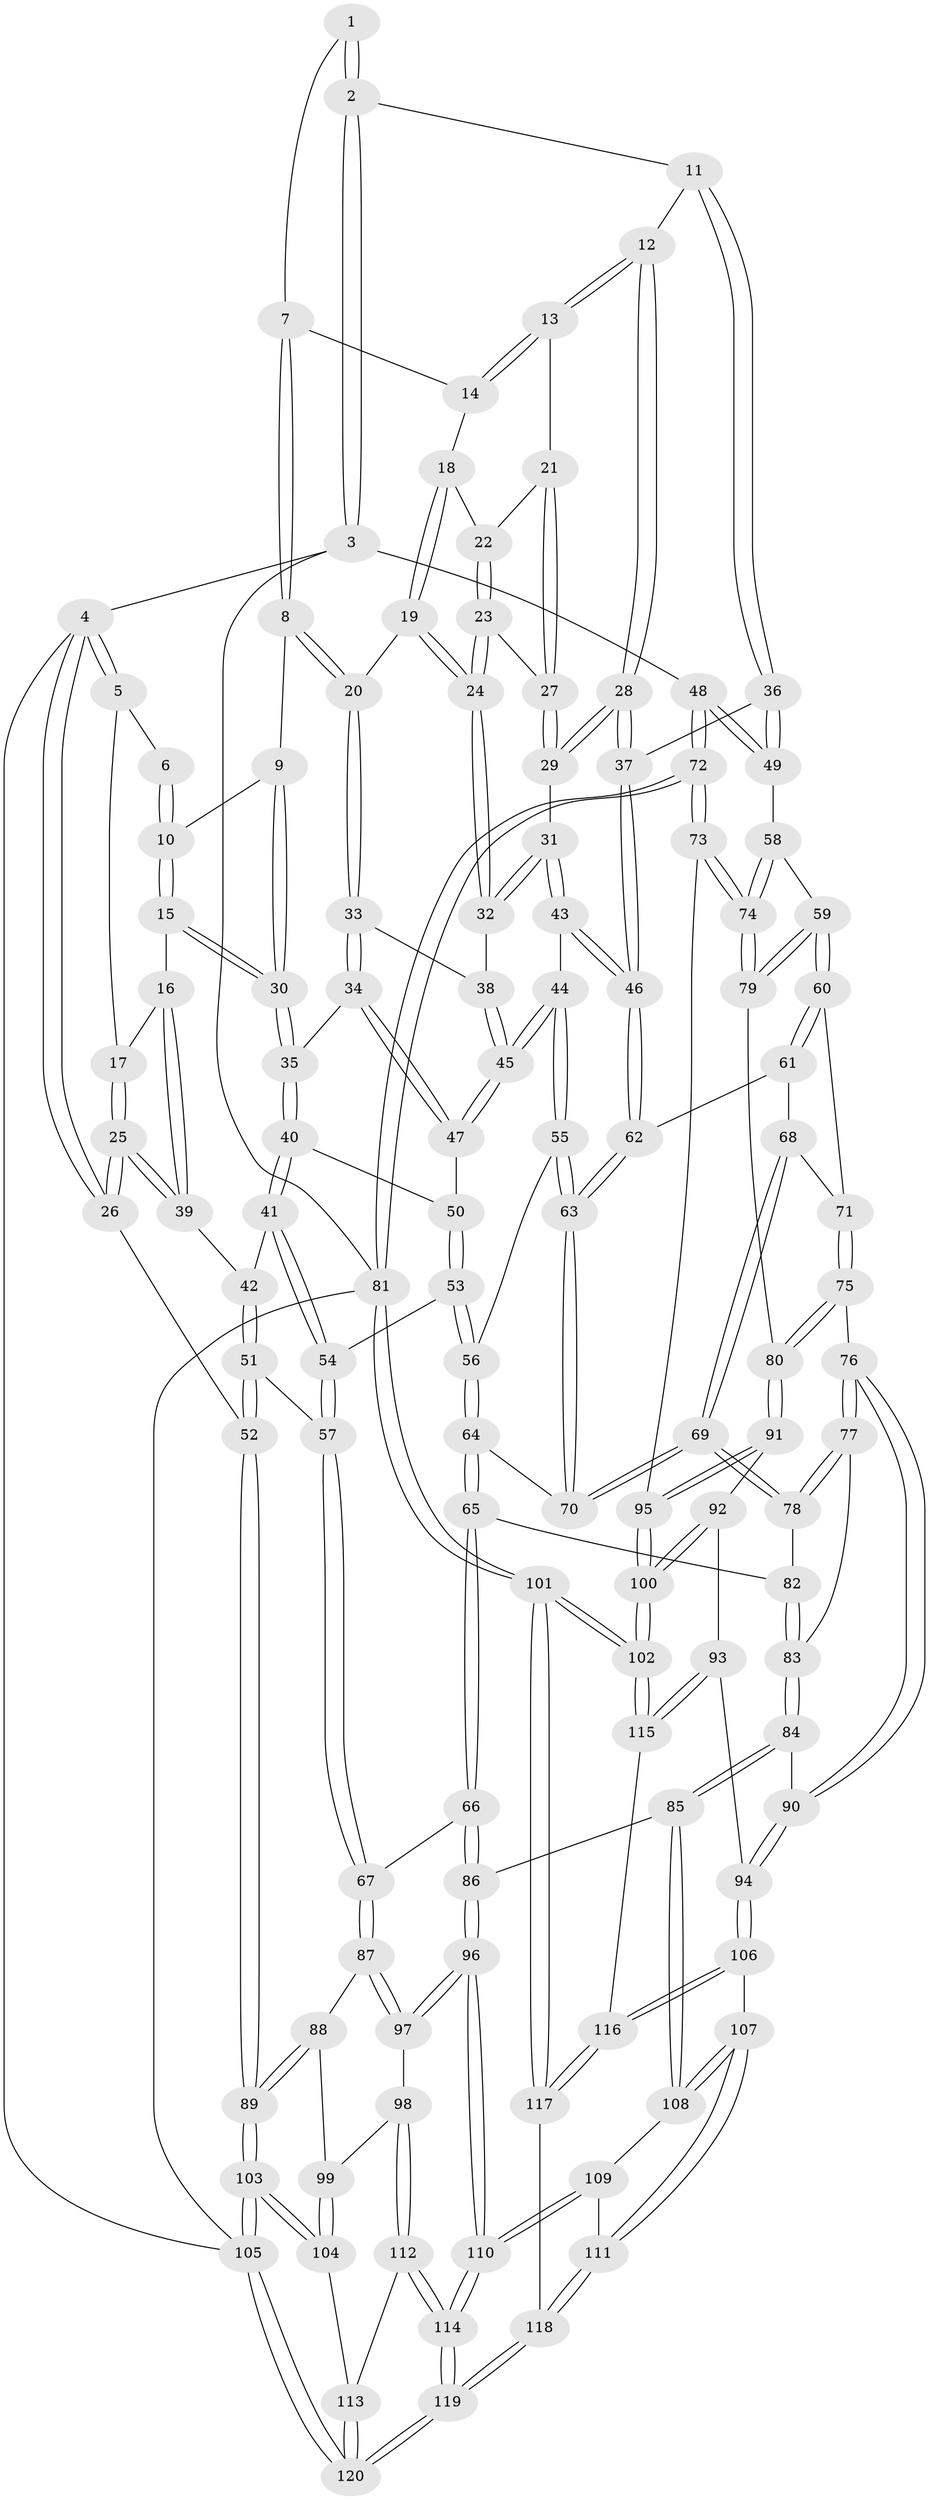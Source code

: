 // coarse degree distribution, {3: 0.36666666666666664, 6: 0.016666666666666666, 4: 0.5666666666666667, 2: 0.016666666666666666, 5: 0.03333333333333333}
// Generated by graph-tools (version 1.1) at 2025/38/03/04/25 23:38:25]
// undirected, 120 vertices, 297 edges
graph export_dot {
  node [color=gray90,style=filled];
  1 [pos="+0.5730176799569169+0"];
  2 [pos="+1+0"];
  3 [pos="+1+0"];
  4 [pos="+0+0"];
  5 [pos="+0+0"];
  6 [pos="+0.21152679801892998+0"];
  7 [pos="+0.5697023851369718+0"];
  8 [pos="+0.42029167745860607+0.10368116813880887"];
  9 [pos="+0.3663607784541232+0.09048039583006084"];
  10 [pos="+0.25128203954968137+0"];
  11 [pos="+0.9581164263751589+0"];
  12 [pos="+0.778346148428391+0.0936799542734921"];
  13 [pos="+0.6382952374426845+0.05235678304552749"];
  14 [pos="+0.5976980109665133+0"];
  15 [pos="+0.17581000655546217+0.15282361734627178"];
  16 [pos="+0.15993362855784038+0.15941963326406297"];
  17 [pos="+0.06756155223547518+0.0854346915357731"];
  18 [pos="+0.5507563888568155+0.07359925462333165"];
  19 [pos="+0.49363009747456876+0.15225065220798048"];
  20 [pos="+0.4234886473652502+0.10759626012552037"];
  21 [pos="+0.632744217644746+0.11013233127357618"];
  22 [pos="+0.5815882298888924+0.11863534028347947"];
  23 [pos="+0.5414004913007929+0.1477532351915033"];
  24 [pos="+0.5040374139718891+0.16938982685763887"];
  25 [pos="+0+0.23687791934330119"];
  26 [pos="+0+0.23861430923887125"];
  27 [pos="+0.6348572457713888+0.12334491743644928"];
  28 [pos="+0.7107273045787251+0.23276227263692703"];
  29 [pos="+0.6560095379134854+0.20648018028408238"];
  30 [pos="+0.29166875698691924+0.24903103363474333"];
  31 [pos="+0.5635639692912161+0.21732397945991325"];
  32 [pos="+0.5128809937338824+0.19326313954399463"];
  33 [pos="+0.3749814849459454+0.25112146837675714"];
  34 [pos="+0.367216842044416+0.25763568528462966"];
  35 [pos="+0.2943534517296717+0.254320251739717"];
  36 [pos="+0.8708594337802119+0.3028622937532611"];
  37 [pos="+0.7512054853650285+0.31446783640489395"];
  38 [pos="+0.48908627890142486+0.2210675589832287"];
  39 [pos="+0.07213121361971289+0.2488653532054665"];
  40 [pos="+0.2798227872688098+0.29358421117014905"];
  41 [pos="+0.2373791502953083+0.3622376965020689"];
  42 [pos="+0.12697713788355258+0.33599576942939025"];
  43 [pos="+0.5581494425834271+0.36987672957499196"];
  44 [pos="+0.48760533012262164+0.3802818550341415"];
  45 [pos="+0.4652158555271967+0.36741121565457346"];
  46 [pos="+0.6905329990748384+0.41328683330135413"];
  47 [pos="+0.4494248071173623+0.36557603739060013"];
  48 [pos="+1+0.4024507440294816"];
  49 [pos="+1+0.4048520129645741"];
  50 [pos="+0.4037279752071596+0.38753175865650336"];
  51 [pos="+0.034539608417256375+0.5283695917309935"];
  52 [pos="+0+0.5493497367009744"];
  53 [pos="+0.34463470932530593+0.4375577802699979"];
  54 [pos="+0.26994262477334174+0.45525114882059864"];
  55 [pos="+0.48002134516258016+0.4985396510479804"];
  56 [pos="+0.4383163335456489+0.5180758922468233"];
  57 [pos="+0.21704132076605745+0.5908731884197073"];
  58 [pos="+1+0.42593965696421904"];
  59 [pos="+0.810404157890156+0.548379659995958"];
  60 [pos="+0.7667670795198633+0.5092823374778377"];
  61 [pos="+0.7035421434139343+0.4347158102387782"];
  62 [pos="+0.6906947476892055+0.414863895050618"];
  63 [pos="+0.5586501075863632+0.5503043447434066"];
  64 [pos="+0.39918339249646495+0.5799335986943157"];
  65 [pos="+0.34568538258602904+0.6258582123978115"];
  66 [pos="+0.2528664116677326+0.6381404401668924"];
  67 [pos="+0.2423216661416555+0.6347255785175226"];
  68 [pos="+0.660883684155894+0.5715651853980492"];
  69 [pos="+0.5629742070780729+0.6135271946668576"];
  70 [pos="+0.5625709103700247+0.6121885224148768"];
  71 [pos="+0.6784789348024767+0.5932821387890015"];
  72 [pos="+1+0.8904436983145749"];
  73 [pos="+0.9238501453657552+0.7031235208700937"];
  74 [pos="+0.9158321679695697+0.6941974240791665"];
  75 [pos="+0.6708101299021482+0.6876294314227628"];
  76 [pos="+0.5905112058888436+0.6831065839692113"];
  77 [pos="+0.5757126034727967+0.6633717461025509"];
  78 [pos="+0.5673710097261306+0.6464295077719461"];
  79 [pos="+0.8182265620571336+0.6270537582892574"];
  80 [pos="+0.7112597275898134+0.6989430490084579"];
  81 [pos="+1+1"];
  82 [pos="+0.3938056392554377+0.6516406897075784"];
  83 [pos="+0.4414527141671956+0.7152770547455668"];
  84 [pos="+0.454240073609634+0.8151093452307538"];
  85 [pos="+0.4471849410226958+0.8205492489450137"];
  86 [pos="+0.35404617001484084+0.7953926374590228"];
  87 [pos="+0.21546571122059416+0.6782754607826736"];
  88 [pos="+0.08792916634679755+0.7556034096388553"];
  89 [pos="+0+0.5972315729617023"];
  90 [pos="+0.5495008009345425+0.7918696669196984"];
  91 [pos="+0.7176585556549769+0.728917414452405"];
  92 [pos="+0.7161075760457142+0.7546319502409324"];
  93 [pos="+0.6259612725133779+0.8722611777455628"];
  94 [pos="+0.6049106001470647+0.8592453578915937"];
  95 [pos="+0.8250870398103748+0.7880077880757835"];
  96 [pos="+0.300512275621373+0.8727772434309042"];
  97 [pos="+0.2083205391383835+0.802315220661232"];
  98 [pos="+0.16922494543389538+0.867615831460202"];
  99 [pos="+0.08563882689043038+0.765899153799676"];
  100 [pos="+0.7915627263420921+0.9047006459811184"];
  101 [pos="+0.9865195731308762+1"];
  102 [pos="+0.805694434616851+1"];
  103 [pos="+0+0.8637082887765672"];
  104 [pos="+0.029901536196607417+0.8758533152976021"];
  105 [pos="+0+1"];
  106 [pos="+0.5122771281308782+0.9276928809131506"];
  107 [pos="+0.46070418331063245+0.8895122378820859"];
  108 [pos="+0.44625165615135903+0.8354292058573805"];
  109 [pos="+0.3838867371405029+0.8971944252759502"];
  110 [pos="+0.2927817011376734+0.9572120841079745"];
  111 [pos="+0.4283920743010275+0.9578955538843479"];
  112 [pos="+0.164631736730742+0.8830652957585152"];
  113 [pos="+0.09372635577263541+0.9208003647427914"];
  114 [pos="+0.2922701940297429+0.9585775180740815"];
  115 [pos="+0.6653350282266064+0.9309313078799825"];
  116 [pos="+0.522914609106242+0.9726312244826656"];
  117 [pos="+0.41938116679765286+1"];
  118 [pos="+0.341350706401461+1"];
  119 [pos="+0.33201432387759683+1"];
  120 [pos="+0.13199853431360678+1"];
  1 -- 2;
  1 -- 2;
  1 -- 7;
  2 -- 3;
  2 -- 3;
  2 -- 11;
  3 -- 4;
  3 -- 48;
  3 -- 81;
  4 -- 5;
  4 -- 5;
  4 -- 26;
  4 -- 26;
  4 -- 105;
  5 -- 6;
  5 -- 17;
  6 -- 10;
  6 -- 10;
  7 -- 8;
  7 -- 8;
  7 -- 14;
  8 -- 9;
  8 -- 20;
  8 -- 20;
  9 -- 10;
  9 -- 30;
  9 -- 30;
  10 -- 15;
  10 -- 15;
  11 -- 12;
  11 -- 36;
  11 -- 36;
  12 -- 13;
  12 -- 13;
  12 -- 28;
  12 -- 28;
  13 -- 14;
  13 -- 14;
  13 -- 21;
  14 -- 18;
  15 -- 16;
  15 -- 30;
  15 -- 30;
  16 -- 17;
  16 -- 39;
  16 -- 39;
  17 -- 25;
  17 -- 25;
  18 -- 19;
  18 -- 19;
  18 -- 22;
  19 -- 20;
  19 -- 24;
  19 -- 24;
  20 -- 33;
  20 -- 33;
  21 -- 22;
  21 -- 27;
  21 -- 27;
  22 -- 23;
  22 -- 23;
  23 -- 24;
  23 -- 24;
  23 -- 27;
  24 -- 32;
  24 -- 32;
  25 -- 26;
  25 -- 26;
  25 -- 39;
  25 -- 39;
  26 -- 52;
  27 -- 29;
  27 -- 29;
  28 -- 29;
  28 -- 29;
  28 -- 37;
  28 -- 37;
  29 -- 31;
  30 -- 35;
  30 -- 35;
  31 -- 32;
  31 -- 32;
  31 -- 43;
  31 -- 43;
  32 -- 38;
  33 -- 34;
  33 -- 34;
  33 -- 38;
  34 -- 35;
  34 -- 47;
  34 -- 47;
  35 -- 40;
  35 -- 40;
  36 -- 37;
  36 -- 49;
  36 -- 49;
  37 -- 46;
  37 -- 46;
  38 -- 45;
  38 -- 45;
  39 -- 42;
  40 -- 41;
  40 -- 41;
  40 -- 50;
  41 -- 42;
  41 -- 54;
  41 -- 54;
  42 -- 51;
  42 -- 51;
  43 -- 44;
  43 -- 46;
  43 -- 46;
  44 -- 45;
  44 -- 45;
  44 -- 55;
  44 -- 55;
  45 -- 47;
  45 -- 47;
  46 -- 62;
  46 -- 62;
  47 -- 50;
  48 -- 49;
  48 -- 49;
  48 -- 72;
  48 -- 72;
  49 -- 58;
  50 -- 53;
  50 -- 53;
  51 -- 52;
  51 -- 52;
  51 -- 57;
  52 -- 89;
  52 -- 89;
  53 -- 54;
  53 -- 56;
  53 -- 56;
  54 -- 57;
  54 -- 57;
  55 -- 56;
  55 -- 63;
  55 -- 63;
  56 -- 64;
  56 -- 64;
  57 -- 67;
  57 -- 67;
  58 -- 59;
  58 -- 74;
  58 -- 74;
  59 -- 60;
  59 -- 60;
  59 -- 79;
  59 -- 79;
  60 -- 61;
  60 -- 61;
  60 -- 71;
  61 -- 62;
  61 -- 68;
  62 -- 63;
  62 -- 63;
  63 -- 70;
  63 -- 70;
  64 -- 65;
  64 -- 65;
  64 -- 70;
  65 -- 66;
  65 -- 66;
  65 -- 82;
  66 -- 67;
  66 -- 86;
  66 -- 86;
  67 -- 87;
  67 -- 87;
  68 -- 69;
  68 -- 69;
  68 -- 71;
  69 -- 70;
  69 -- 70;
  69 -- 78;
  69 -- 78;
  71 -- 75;
  71 -- 75;
  72 -- 73;
  72 -- 73;
  72 -- 81;
  72 -- 81;
  73 -- 74;
  73 -- 74;
  73 -- 95;
  74 -- 79;
  74 -- 79;
  75 -- 76;
  75 -- 80;
  75 -- 80;
  76 -- 77;
  76 -- 77;
  76 -- 90;
  76 -- 90;
  77 -- 78;
  77 -- 78;
  77 -- 83;
  78 -- 82;
  79 -- 80;
  80 -- 91;
  80 -- 91;
  81 -- 101;
  81 -- 101;
  81 -- 105;
  82 -- 83;
  82 -- 83;
  83 -- 84;
  83 -- 84;
  84 -- 85;
  84 -- 85;
  84 -- 90;
  85 -- 86;
  85 -- 108;
  85 -- 108;
  86 -- 96;
  86 -- 96;
  87 -- 88;
  87 -- 97;
  87 -- 97;
  88 -- 89;
  88 -- 89;
  88 -- 99;
  89 -- 103;
  89 -- 103;
  90 -- 94;
  90 -- 94;
  91 -- 92;
  91 -- 95;
  91 -- 95;
  92 -- 93;
  92 -- 100;
  92 -- 100;
  93 -- 94;
  93 -- 115;
  93 -- 115;
  94 -- 106;
  94 -- 106;
  95 -- 100;
  95 -- 100;
  96 -- 97;
  96 -- 97;
  96 -- 110;
  96 -- 110;
  97 -- 98;
  98 -- 99;
  98 -- 112;
  98 -- 112;
  99 -- 104;
  99 -- 104;
  100 -- 102;
  100 -- 102;
  101 -- 102;
  101 -- 102;
  101 -- 117;
  101 -- 117;
  102 -- 115;
  102 -- 115;
  103 -- 104;
  103 -- 104;
  103 -- 105;
  103 -- 105;
  104 -- 113;
  105 -- 120;
  105 -- 120;
  106 -- 107;
  106 -- 116;
  106 -- 116;
  107 -- 108;
  107 -- 108;
  107 -- 111;
  107 -- 111;
  108 -- 109;
  109 -- 110;
  109 -- 110;
  109 -- 111;
  110 -- 114;
  110 -- 114;
  111 -- 118;
  111 -- 118;
  112 -- 113;
  112 -- 114;
  112 -- 114;
  113 -- 120;
  113 -- 120;
  114 -- 119;
  114 -- 119;
  115 -- 116;
  116 -- 117;
  116 -- 117;
  117 -- 118;
  118 -- 119;
  118 -- 119;
  119 -- 120;
  119 -- 120;
}
